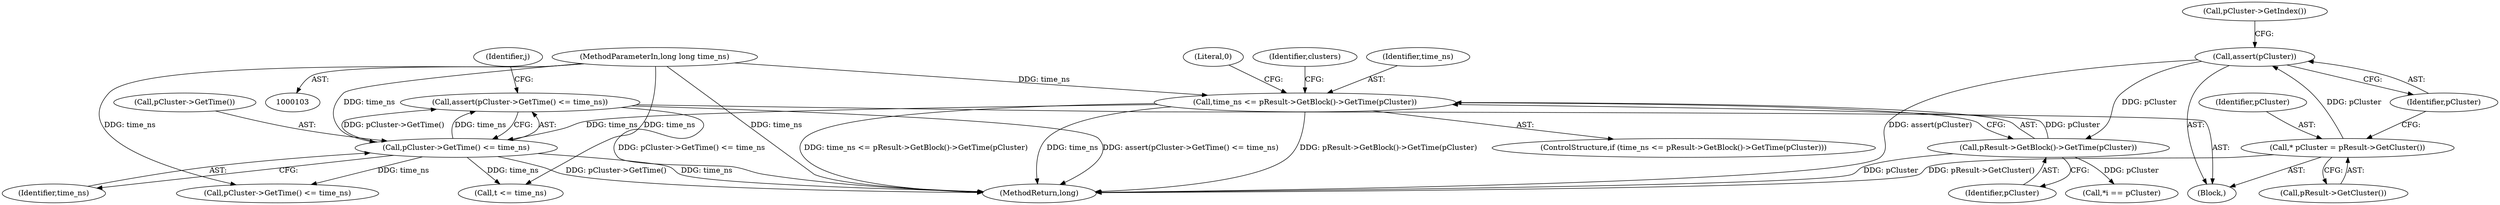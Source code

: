 digraph "0_Android_04839626ed859623901ebd3a5fd483982186b59d_197@API" {
"1000168" [label="(Call,assert(pCluster->GetTime() <= time_ns))"];
"1000169" [label="(Call,pCluster->GetTime() <= time_ns)"];
"1000135" [label="(Call,time_ns <= pResult->GetBlock()->GetTime(pCluster))"];
"1000104" [label="(MethodParameterIn,long long time_ns)"];
"1000137" [label="(Call,pResult->GetBlock()->GetTime(pCluster))"];
"1000128" [label="(Call,assert(pCluster))"];
"1000125" [label="(Call,* pCluster = pResult->GetCluster())"];
"1000126" [label="(Identifier,pCluster)"];
"1000128" [label="(Call,assert(pCluster))"];
"1000137" [label="(Call,pResult->GetBlock()->GetTime(pCluster))"];
"1000104" [label="(MethodParameterIn,long long time_ns)"];
"1000171" [label="(Identifier,time_ns)"];
"1000140" [label="(Literal,0)"];
"1000142" [label="(Identifier,clusters)"];
"1000164" [label="(Call,*i == pCluster)"];
"1000136" [label="(Identifier,time_ns)"];
"1000138" [label="(Identifier,pCluster)"];
"1000135" [label="(Call,time_ns <= pResult->GetBlock()->GetTime(pCluster))"];
"1000169" [label="(Call,pCluster->GetTime() <= time_ns)"];
"1000129" [label="(Identifier,pCluster)"];
"1000125" [label="(Call,* pCluster = pResult->GetCluster())"];
"1000127" [label="(Call,pResult->GetCluster())"];
"1000168" [label="(Call,assert(pCluster->GetTime() <= time_ns))"];
"1000106" [label="(Block,)"];
"1000134" [label="(ControlStructure,if (time_ns <= pResult->GetBlock()->GetTime(pCluster)))"];
"1000280" [label="(MethodReturn,long)"];
"1000170" [label="(Call,pCluster->GetTime())"];
"1000132" [label="(Call,pCluster->GetIndex())"];
"1000173" [label="(Identifier,j)"];
"1000218" [label="(Call,t <= time_ns)"];
"1000259" [label="(Call,pCluster->GetTime() <= time_ns)"];
"1000168" -> "1000106"  [label="AST: "];
"1000168" -> "1000169"  [label="CFG: "];
"1000169" -> "1000168"  [label="AST: "];
"1000173" -> "1000168"  [label="CFG: "];
"1000168" -> "1000280"  [label="DDG: assert(pCluster->GetTime() <= time_ns)"];
"1000168" -> "1000280"  [label="DDG: pCluster->GetTime() <= time_ns"];
"1000169" -> "1000168"  [label="DDG: pCluster->GetTime()"];
"1000169" -> "1000168"  [label="DDG: time_ns"];
"1000169" -> "1000171"  [label="CFG: "];
"1000170" -> "1000169"  [label="AST: "];
"1000171" -> "1000169"  [label="AST: "];
"1000169" -> "1000280"  [label="DDG: time_ns"];
"1000169" -> "1000280"  [label="DDG: pCluster->GetTime()"];
"1000135" -> "1000169"  [label="DDG: time_ns"];
"1000104" -> "1000169"  [label="DDG: time_ns"];
"1000169" -> "1000218"  [label="DDG: time_ns"];
"1000169" -> "1000259"  [label="DDG: time_ns"];
"1000135" -> "1000134"  [label="AST: "];
"1000135" -> "1000137"  [label="CFG: "];
"1000136" -> "1000135"  [label="AST: "];
"1000137" -> "1000135"  [label="AST: "];
"1000140" -> "1000135"  [label="CFG: "];
"1000142" -> "1000135"  [label="CFG: "];
"1000135" -> "1000280"  [label="DDG: time_ns <= pResult->GetBlock()->GetTime(pCluster)"];
"1000135" -> "1000280"  [label="DDG: time_ns"];
"1000135" -> "1000280"  [label="DDG: pResult->GetBlock()->GetTime(pCluster)"];
"1000104" -> "1000135"  [label="DDG: time_ns"];
"1000137" -> "1000135"  [label="DDG: pCluster"];
"1000104" -> "1000103"  [label="AST: "];
"1000104" -> "1000280"  [label="DDG: time_ns"];
"1000104" -> "1000218"  [label="DDG: time_ns"];
"1000104" -> "1000259"  [label="DDG: time_ns"];
"1000137" -> "1000138"  [label="CFG: "];
"1000138" -> "1000137"  [label="AST: "];
"1000137" -> "1000280"  [label="DDG: pCluster"];
"1000128" -> "1000137"  [label="DDG: pCluster"];
"1000137" -> "1000164"  [label="DDG: pCluster"];
"1000128" -> "1000106"  [label="AST: "];
"1000128" -> "1000129"  [label="CFG: "];
"1000129" -> "1000128"  [label="AST: "];
"1000132" -> "1000128"  [label="CFG: "];
"1000128" -> "1000280"  [label="DDG: assert(pCluster)"];
"1000125" -> "1000128"  [label="DDG: pCluster"];
"1000125" -> "1000106"  [label="AST: "];
"1000125" -> "1000127"  [label="CFG: "];
"1000126" -> "1000125"  [label="AST: "];
"1000127" -> "1000125"  [label="AST: "];
"1000129" -> "1000125"  [label="CFG: "];
"1000125" -> "1000280"  [label="DDG: pResult->GetCluster()"];
}
